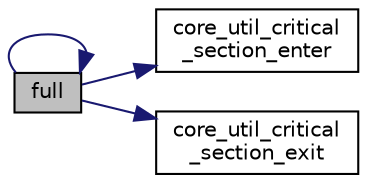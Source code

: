 digraph "full"
{
 // LATEX_PDF_SIZE
  edge [fontname="Helvetica",fontsize="10",labelfontname="Helvetica",labelfontsize="10"];
  node [fontname="Helvetica",fontsize="10",shape=record];
  rankdir="LR";
  Node1 [label="full",height=0.2,width=0.4,color="black", fillcolor="grey75", style="filled", fontcolor="black",tooltip=" "];
  Node1 -> Node2 [color="midnightblue",fontsize="10",style="solid",fontname="Helvetica"];
  Node2 [label="core_util_critical\l_section_enter",height=0.2,width=0.4,color="black", fillcolor="white", style="filled",URL="$group__platform.html#ga4d950b3bb0026db2d01df0efd5f18f66",tooltip=" "];
  Node1 -> Node3 [color="midnightblue",fontsize="10",style="solid",fontname="Helvetica"];
  Node3 [label="core_util_critical\l_section_exit",height=0.2,width=0.4,color="black", fillcolor="white", style="filled",URL="$group__platform.html#ga9fbfbd322e41f1f0709332af8c3afc52",tooltip=" "];
  Node1 -> Node1 [color="midnightblue",fontsize="10",style="solid",fontname="Helvetica"];
}
